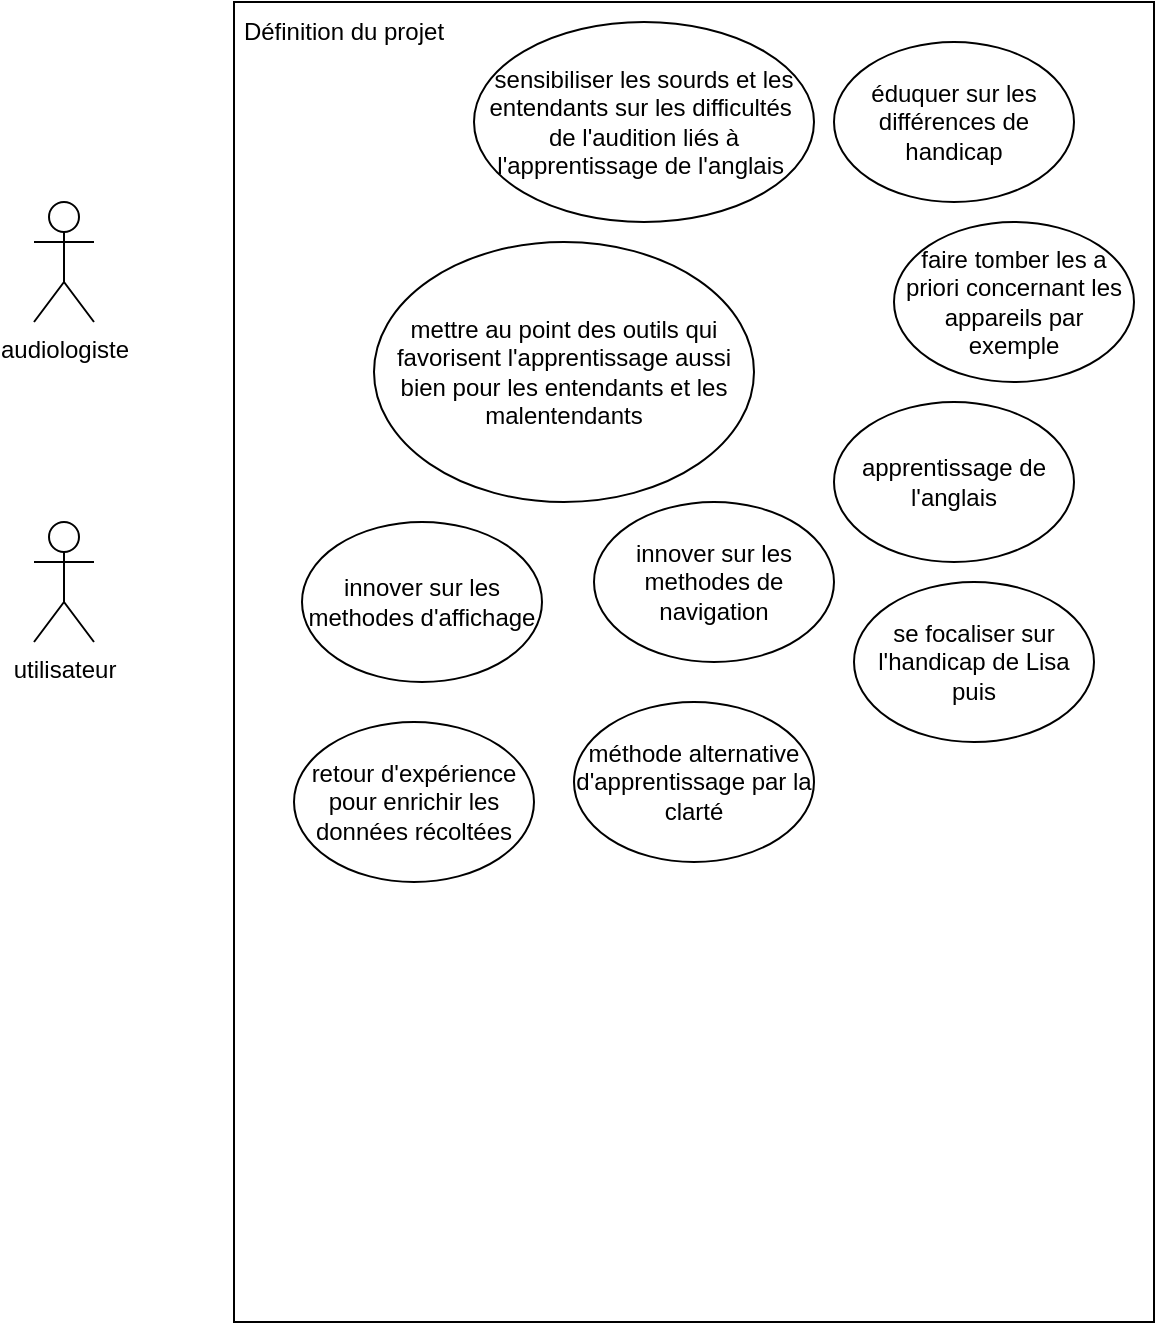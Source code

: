 <mxfile>
    <diagram id="R7OrwXng8mEVY9agTZvh" name="projet">
        <mxGraphModel dx="896" dy="619" grid="1" gridSize="10" guides="1" tooltips="1" connect="1" arrows="1" fold="1" page="1" pageScale="1" pageWidth="827" pageHeight="1169" math="0" shadow="0">
            <root>
                <mxCell id="0"/>
                <mxCell id="1" parent="0"/>
                <mxCell id="2" value="" style="rounded=0;whiteSpace=wrap;html=1;" parent="1" vertex="1">
                    <mxGeometry x="320" y="80" width="460" height="660" as="geometry"/>
                </mxCell>
                <mxCell id="3" value="audiologiste" style="shape=umlActor;verticalLabelPosition=bottom;verticalAlign=top;html=1;outlineConnect=0;" parent="1" vertex="1">
                    <mxGeometry x="220" y="180" width="30" height="60" as="geometry"/>
                </mxCell>
                <mxCell id="4" value="utilisateur&lt;br&gt;" style="shape=umlActor;verticalLabelPosition=bottom;verticalAlign=top;html=1;outlineConnect=0;" parent="1" vertex="1">
                    <mxGeometry x="220" y="340" width="30" height="60" as="geometry"/>
                </mxCell>
                <mxCell id="5" value="sensibiliser les sourds et les entendants sur les difficultés&amp;nbsp; de l'audition liés à l'apprentissage de l'anglais&amp;nbsp;" style="ellipse;whiteSpace=wrap;html=1;" parent="1" vertex="1">
                    <mxGeometry x="440" y="90" width="170" height="100" as="geometry"/>
                </mxCell>
                <mxCell id="6" value="Définition du projet" style="text;html=1;strokeColor=none;fillColor=none;align=center;verticalAlign=middle;whiteSpace=wrap;rounded=0;" parent="1" vertex="1">
                    <mxGeometry x="320" y="80" width="110" height="30" as="geometry"/>
                </mxCell>
                <mxCell id="15" value="mettre au point des outils qui favorisent l'apprentissage aussi bien pour les entendants et les malentendants" style="ellipse;whiteSpace=wrap;html=1;" vertex="1" parent="1">
                    <mxGeometry x="390" y="200" width="190" height="130" as="geometry"/>
                </mxCell>
                <mxCell id="16" value="éduquer sur les différences de handicap" style="ellipse;whiteSpace=wrap;html=1;" vertex="1" parent="1">
                    <mxGeometry x="620" y="100" width="120" height="80" as="geometry"/>
                </mxCell>
                <mxCell id="17" value="faire tomber les a priori concernant les appareils par exemple" style="ellipse;whiteSpace=wrap;html=1;" vertex="1" parent="1">
                    <mxGeometry x="650" y="190" width="120" height="80" as="geometry"/>
                </mxCell>
                <mxCell id="18" value="apprentissage de l'anglais" style="ellipse;whiteSpace=wrap;html=1;" vertex="1" parent="1">
                    <mxGeometry x="620" y="280" width="120" height="80" as="geometry"/>
                </mxCell>
                <mxCell id="19" value="innover sur les methodes de navigation" style="ellipse;whiteSpace=wrap;html=1;" vertex="1" parent="1">
                    <mxGeometry x="500" y="330" width="120" height="80" as="geometry"/>
                </mxCell>
                <mxCell id="20" value="innover sur les methodes d'affichage" style="ellipse;whiteSpace=wrap;html=1;" vertex="1" parent="1">
                    <mxGeometry x="354" y="340" width="120" height="80" as="geometry"/>
                </mxCell>
                <mxCell id="22" value="retour d'expérience pour enrichir les données récoltées" style="ellipse;whiteSpace=wrap;html=1;" vertex="1" parent="1">
                    <mxGeometry x="350" y="440" width="120" height="80" as="geometry"/>
                </mxCell>
                <mxCell id="23" value="méthode alternative d'apprentissage par la clarté" style="ellipse;whiteSpace=wrap;html=1;" vertex="1" parent="1">
                    <mxGeometry x="490" y="430" width="120" height="80" as="geometry"/>
                </mxCell>
                <mxCell id="24" value="se focaliser sur l'handicap de Lisa puis" style="ellipse;whiteSpace=wrap;html=1;" vertex="1" parent="1">
                    <mxGeometry x="630" y="370" width="120" height="80" as="geometry"/>
                </mxCell>
            </root>
        </mxGraphModel>
    </diagram>
</mxfile>